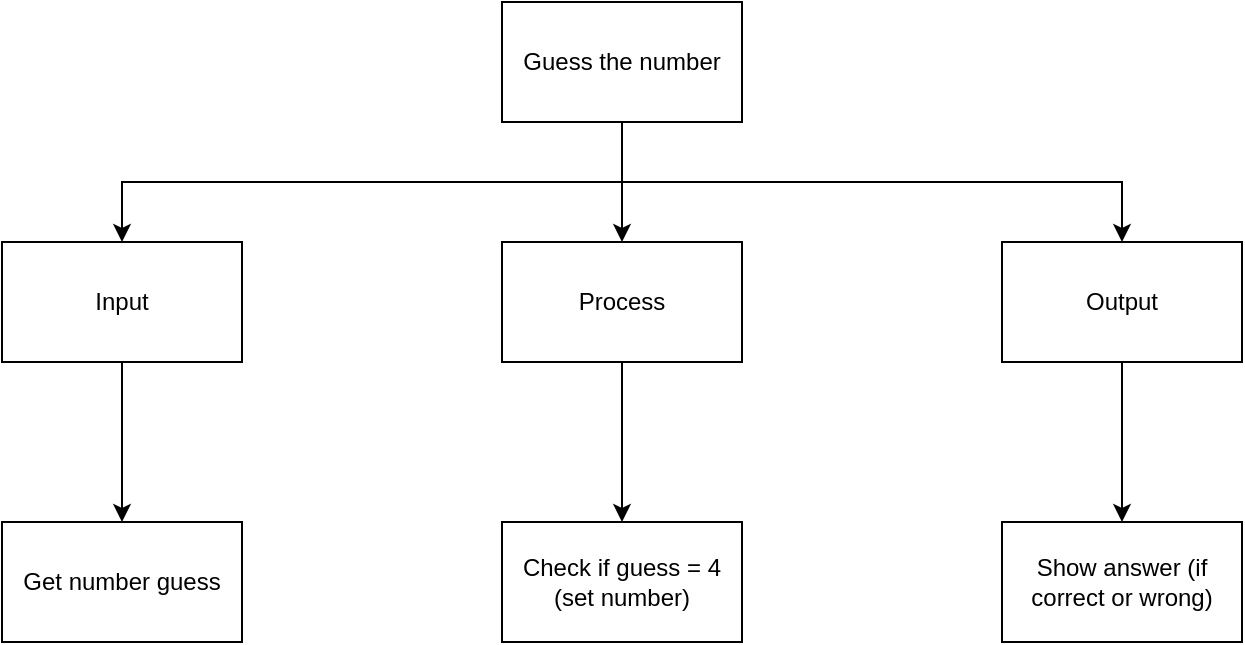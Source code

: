 <mxfile>
    <diagram id="UmRFWEnjUuVwL3ynN_Or" name="Page-1">
        <mxGraphModel dx="690" dy="503" grid="1" gridSize="10" guides="1" tooltips="1" connect="1" arrows="1" fold="1" page="1" pageScale="1" pageWidth="827" pageHeight="1169" math="0" shadow="0">
            <root>
                <mxCell id="0"/>
                <mxCell id="1" parent="0"/>
                <mxCell id="25" value="" style="edgeStyle=orthogonalEdgeStyle;html=1;" edge="1" parent="1" source="26" target="35">
                    <mxGeometry relative="1" as="geometry"/>
                </mxCell>
                <mxCell id="26" value="Input" style="rounded=1;whiteSpace=wrap;html=1;" vertex="1" parent="1">
                    <mxGeometry x="520" y="260" width="120" height="60" as="geometry"/>
                </mxCell>
                <mxCell id="27" style="edgeStyle=none;html=1;" edge="1" parent="1" source="30" target="33">
                    <mxGeometry relative="1" as="geometry"/>
                </mxCell>
                <mxCell id="28" style="edgeStyle=orthogonalEdgeStyle;html=1;entryX=0.5;entryY=0;entryDx=0;entryDy=0;rounded=0;" edge="1" parent="1" source="30" target="26">
                    <mxGeometry relative="1" as="geometry">
                        <Array as="points">
                            <mxPoint x="830" y="230"/>
                            <mxPoint x="580" y="230"/>
                        </Array>
                    </mxGeometry>
                </mxCell>
                <mxCell id="29" style="edgeStyle=orthogonalEdgeStyle;html=1;rounded=0;" edge="1" parent="1" source="30" target="32">
                    <mxGeometry relative="1" as="geometry">
                        <Array as="points">
                            <mxPoint x="830" y="230"/>
                            <mxPoint x="1080" y="230"/>
                        </Array>
                    </mxGeometry>
                </mxCell>
                <mxCell id="30" value="Area and Perimeter" style="rounded=1;whiteSpace=wrap;html=1;" vertex="1" parent="1">
                    <mxGeometry x="770" y="140" width="120" height="60" as="geometry"/>
                </mxCell>
                <mxCell id="31" value="" style="edgeStyle=orthogonalEdgeStyle;html=1;" edge="1" parent="1" source="32" target="34">
                    <mxGeometry relative="1" as="geometry"/>
                </mxCell>
                <mxCell id="32" value="Output" style="rounded=1;whiteSpace=wrap;html=1;" vertex="1" parent="1">
                    <mxGeometry x="1020" y="260" width="120" height="60" as="geometry"/>
                </mxCell>
                <mxCell id="33" value="Process" style="rounded=1;whiteSpace=wrap;html=1;" vertex="1" parent="1">
                    <mxGeometry x="770" y="260" width="120" height="60" as="geometry"/>
                </mxCell>
                <mxCell id="34" value="" style="rounded=1;whiteSpace=wrap;html=1;" vertex="1" parent="1">
                    <mxGeometry x="1020" y="400" width="120" height="60" as="geometry"/>
                </mxCell>
                <mxCell id="35" value="" style="rounded=1;whiteSpace=wrap;html=1;" vertex="1" parent="1">
                    <mxGeometry x="520" y="400" width="120" height="60" as="geometry"/>
                </mxCell>
                <mxCell id="36" value="Get number guess" style="rounded=0;whiteSpace=wrap;html=1;" vertex="1" parent="1">
                    <mxGeometry x="520" y="400" width="120" height="60" as="geometry"/>
                </mxCell>
                <mxCell id="37" value="Show answer (if correct or wrong)" style="rounded=0;whiteSpace=wrap;html=1;" vertex="1" parent="1">
                    <mxGeometry x="1020" y="400" width="120" height="60" as="geometry"/>
                </mxCell>
                <mxCell id="38" value="Input" style="rounded=0;whiteSpace=wrap;html=1;" vertex="1" parent="1">
                    <mxGeometry x="520" y="260" width="120" height="60" as="geometry"/>
                </mxCell>
                <mxCell id="39" style="edgeStyle=none;html=1;entryX=0.5;entryY=0;entryDx=0;entryDy=0;" edge="1" parent="1" source="40" target="43">
                    <mxGeometry relative="1" as="geometry"/>
                </mxCell>
                <mxCell id="40" value="Process" style="rounded=0;whiteSpace=wrap;html=1;" vertex="1" parent="1">
                    <mxGeometry x="770" y="260" width="120" height="60" as="geometry"/>
                </mxCell>
                <mxCell id="41" value="Output" style="rounded=0;whiteSpace=wrap;html=1;" vertex="1" parent="1">
                    <mxGeometry x="1020" y="260" width="120" height="60" as="geometry"/>
                </mxCell>
                <mxCell id="42" value="Guess the number" style="rounded=0;whiteSpace=wrap;html=1;" vertex="1" parent="1">
                    <mxGeometry x="770" y="140" width="120" height="60" as="geometry"/>
                </mxCell>
                <mxCell id="43" value="Check if guess = 4 (set number)" style="rounded=0;whiteSpace=wrap;html=1;" vertex="1" parent="1">
                    <mxGeometry x="770" y="400" width="120" height="60" as="geometry"/>
                </mxCell>
            </root>
        </mxGraphModel>
    </diagram>
</mxfile>